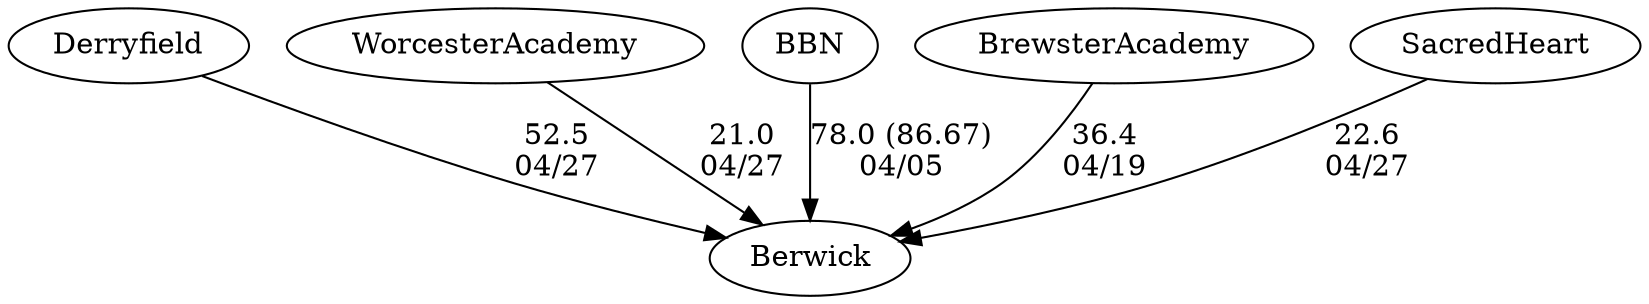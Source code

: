 digraph girls1foursBerwick {Derryfield [URL="girls1foursDerryfield.html"];Berwick [URL="girls1foursBerwick.html"];WorcesterAcademy [URL="girls1foursWorcesterAcademy.html"];BBN [URL="girls1foursBBN.html"];BrewsterAcademy [URL="girls1foursBrewsterAcademy.html"];SacredHeart [URL="girls1foursSacredHeart.html"];BBN -> Berwick[label="78.0 (86.67)
04/05", weight="22", tooltip="NEIRA Boys & Girls Fours,BB&N vs. Berwick Academy			
Distance: 1350 Conditions: Overall very good conditions and flat water. Very slight cross wind but consistent for all races. Thanks to Berwick for making the trip!
None", URL="https://www.row2k.com/results/resultspage.cfm?UID=CE456225129ACDB361E1BEAB29CB57A4&cat=5", random="random"]; 
BrewsterAcademy -> Berwick[label="36.4
04/19", weight="64", tooltip="NEIRA Boys & Girls Fours,Dublin School, Berwick Academy, Brewster Academy			
Distance: 1400m'ish
None", URL="https://www.row2k.com/results/resultspage.cfm?UID=F633B39B972009BAAE9DBEA29158C86C&cat=5", random="random"]; 
Derryfield -> Berwick[label="52.5
04/27", weight="48", tooltip="NEIRA Girls Fours, Worcester Academy, Berwick Academy, Derryfield, Sacred Heart-Greenwich			
Conditions: Strong cross/tailwind (20mph), heavy chop throughout races. Wind picked up considerably between 1st and last races Comments: Girls V1 race was approximately 1550 meters. Girls 2V race was approximately 1475 meters.
None", URL="https://www.row2k.com/results/resultspage.cfm?UID=5100A5CA83A99A9CD2E37FEC65103FEF&cat=1", random="random"]; 
SacredHeart -> Berwick[label="22.6
04/27", weight="78", tooltip="NEIRA Girls Fours, Worcester Academy, Berwick Academy, Derryfield, Sacred Heart-Greenwich			
Conditions: Strong cross/tailwind (20mph), heavy chop throughout races. Wind picked up considerably between 1st and last races Comments: Girls V1 race was approximately 1550 meters. Girls 2V race was approximately 1475 meters.
None", URL="https://www.row2k.com/results/resultspage.cfm?UID=5100A5CA83A99A9CD2E37FEC65103FEF&cat=1", random="random"]; 
WorcesterAcademy -> Berwick[label="21.0
04/27", weight="79", tooltip="NEIRA Girls Fours, Worcester Academy, Berwick Academy, Derryfield, Sacred Heart-Greenwich			
Conditions: Strong cross/tailwind (20mph), heavy chop throughout races. Wind picked up considerably between 1st and last races Comments: Girls V1 race was approximately 1550 meters. Girls 2V race was approximately 1475 meters.
None", URL="https://www.row2k.com/results/resultspage.cfm?UID=5100A5CA83A99A9CD2E37FEC65103FEF&cat=1", random="random"]}